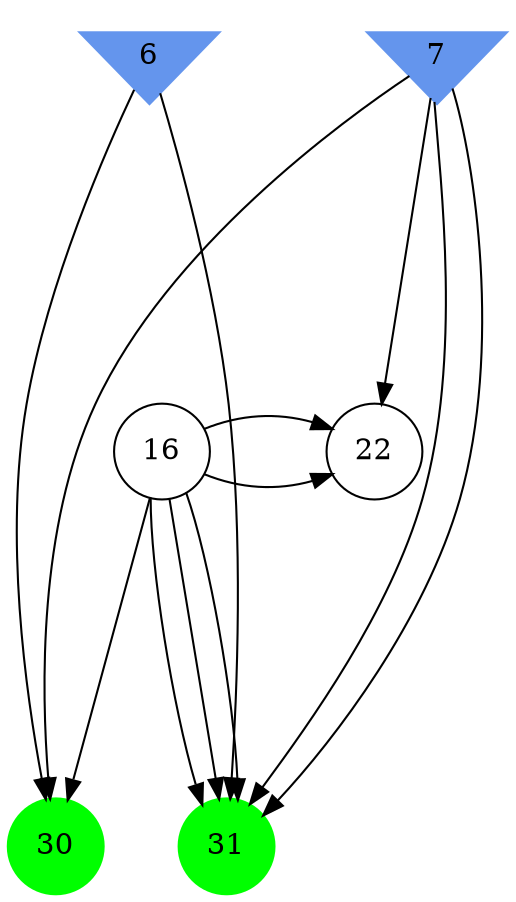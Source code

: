 digraph brain {
	ranksep=2.0;
	6 [shape=invtriangle,style=filled,color=cornflowerblue];
	7 [shape=invtriangle,style=filled,color=cornflowerblue];
	16 [shape=circle,color=black];
	22 [shape=circle,color=black];
	30 [shape=circle,style=filled,color=green];
	31 [shape=circle,style=filled,color=green];
	7	->	31;
	7	->	22;
	16	->	31;
	16	->	22;
	16	->	31;
	16	->	22;
	6	->	31;
	6	->	30;
	7	->	31;
	7	->	30;
	16	->	31;
	16	->	30;
	{ rank=same; 6; 7; }
	{ rank=same; 16; 22; }
	{ rank=same; 30; 31; }
}
